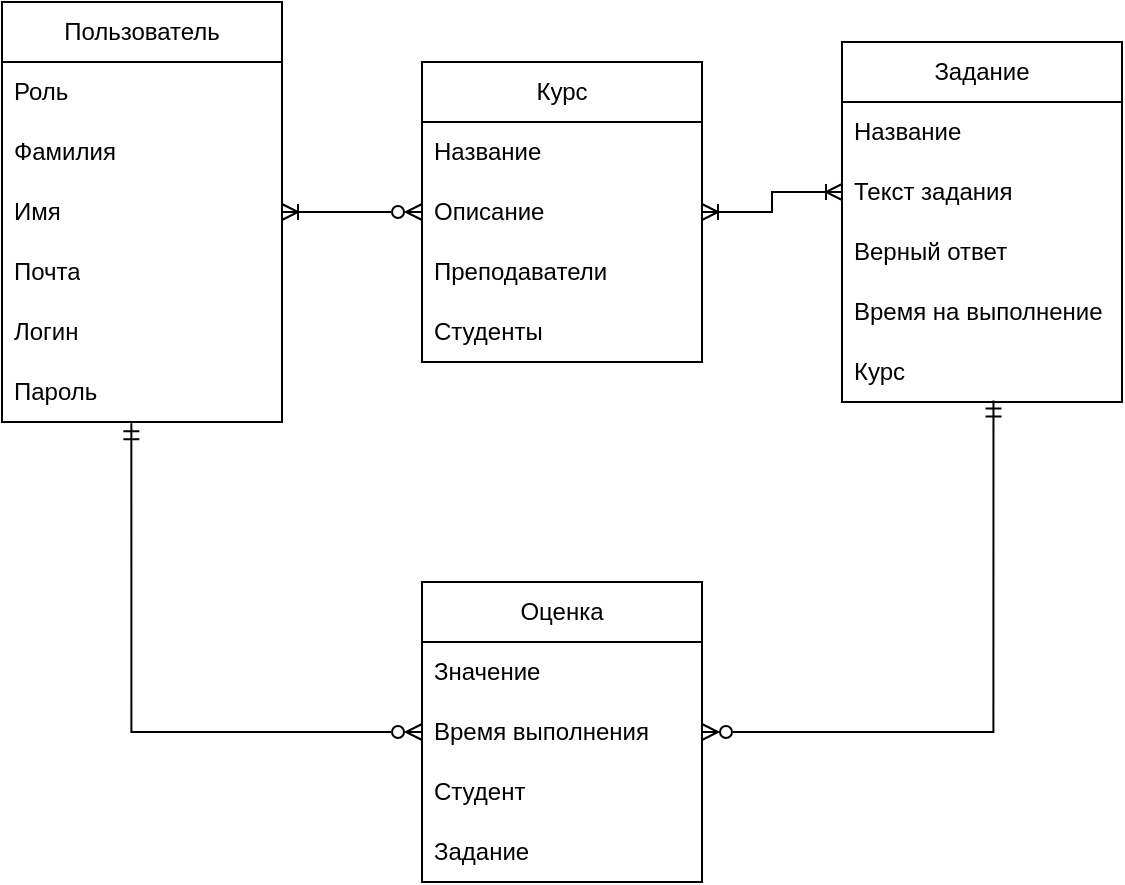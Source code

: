 <mxfile>
    <diagram id="WpCZB7aOJ_HZeueddWbA" name="Концепутальная модель">
        <mxGraphModel dx="1405" dy="600" grid="1" gridSize="10" guides="1" tooltips="1" connect="1" arrows="1" fold="1" page="1" pageScale="1" pageWidth="850" pageHeight="1100" math="0" shadow="0">
            <root>
                <mxCell id="0"/>
                <mxCell id="1" parent="0"/>
                <mxCell id="2" value="Пользователь" style="swimlane;fontStyle=0;childLayout=stackLayout;horizontal=1;startSize=30;horizontalStack=0;resizeParent=1;resizeParentMax=0;resizeLast=0;collapsible=1;marginBottom=0;whiteSpace=wrap;html=1;" vertex="1" parent="1">
                    <mxGeometry x="120" y="120" width="140" height="210" as="geometry"/>
                </mxCell>
                <mxCell id="3" value="Роль" style="text;strokeColor=none;fillColor=none;align=left;verticalAlign=middle;spacingLeft=4;spacingRight=4;overflow=hidden;points=[[0,0.5],[1,0.5]];portConstraint=eastwest;rotatable=0;whiteSpace=wrap;html=1;" vertex="1" parent="2">
                    <mxGeometry y="30" width="140" height="30" as="geometry"/>
                </mxCell>
                <mxCell id="4" value="Фамилия" style="text;strokeColor=none;fillColor=none;align=left;verticalAlign=middle;spacingLeft=4;spacingRight=4;overflow=hidden;points=[[0,0.5],[1,0.5]];portConstraint=eastwest;rotatable=0;whiteSpace=wrap;html=1;" vertex="1" parent="2">
                    <mxGeometry y="60" width="140" height="30" as="geometry"/>
                </mxCell>
                <mxCell id="5" value="Имя" style="text;strokeColor=none;fillColor=none;align=left;verticalAlign=middle;spacingLeft=4;spacingRight=4;overflow=hidden;points=[[0,0.5],[1,0.5]];portConstraint=eastwest;rotatable=0;whiteSpace=wrap;html=1;" vertex="1" parent="2">
                    <mxGeometry y="90" width="140" height="30" as="geometry"/>
                </mxCell>
                <mxCell id="6" value="Почта" style="text;strokeColor=none;fillColor=none;align=left;verticalAlign=middle;spacingLeft=4;spacingRight=4;overflow=hidden;points=[[0,0.5],[1,0.5]];portConstraint=eastwest;rotatable=0;whiteSpace=wrap;html=1;" vertex="1" parent="2">
                    <mxGeometry y="120" width="140" height="30" as="geometry"/>
                </mxCell>
                <mxCell id="7" value="Логин" style="text;strokeColor=none;fillColor=none;align=left;verticalAlign=middle;spacingLeft=4;spacingRight=4;overflow=hidden;points=[[0,0.5],[1,0.5]];portConstraint=eastwest;rotatable=0;whiteSpace=wrap;html=1;" vertex="1" parent="2">
                    <mxGeometry y="150" width="140" height="30" as="geometry"/>
                </mxCell>
                <mxCell id="8" value="Пароль" style="text;strokeColor=none;fillColor=none;align=left;verticalAlign=middle;spacingLeft=4;spacingRight=4;overflow=hidden;points=[[0,0.5],[1,0.5]];portConstraint=eastwest;rotatable=0;whiteSpace=wrap;html=1;" vertex="1" parent="2">
                    <mxGeometry y="180" width="140" height="30" as="geometry"/>
                </mxCell>
                <mxCell id="9" value="Курс" style="swimlane;fontStyle=0;childLayout=stackLayout;horizontal=1;startSize=30;horizontalStack=0;resizeParent=1;resizeParentMax=0;resizeLast=0;collapsible=1;marginBottom=0;whiteSpace=wrap;html=1;" vertex="1" parent="1">
                    <mxGeometry x="330" y="150" width="140" height="150" as="geometry"/>
                </mxCell>
                <mxCell id="10" value="Название" style="text;strokeColor=none;fillColor=none;align=left;verticalAlign=middle;spacingLeft=4;spacingRight=4;overflow=hidden;points=[[0,0.5],[1,0.5]];portConstraint=eastwest;rotatable=0;whiteSpace=wrap;html=1;" vertex="1" parent="9">
                    <mxGeometry y="30" width="140" height="30" as="geometry"/>
                </mxCell>
                <mxCell id="11" value="Описание" style="text;strokeColor=none;fillColor=none;align=left;verticalAlign=middle;spacingLeft=4;spacingRight=4;overflow=hidden;points=[[0,0.5],[1,0.5]];portConstraint=eastwest;rotatable=0;whiteSpace=wrap;html=1;" vertex="1" parent="9">
                    <mxGeometry y="60" width="140" height="30" as="geometry"/>
                </mxCell>
                <mxCell id="12" value="Преподаватели" style="text;strokeColor=none;fillColor=none;align=left;verticalAlign=middle;spacingLeft=4;spacingRight=4;overflow=hidden;points=[[0,0.5],[1,0.5]];portConstraint=eastwest;rotatable=0;whiteSpace=wrap;html=1;" vertex="1" parent="9">
                    <mxGeometry y="90" width="140" height="30" as="geometry"/>
                </mxCell>
                <mxCell id="13" value="Студенты" style="text;strokeColor=none;fillColor=none;align=left;verticalAlign=middle;spacingLeft=4;spacingRight=4;overflow=hidden;points=[[0,0.5],[1,0.5]];portConstraint=eastwest;rotatable=0;whiteSpace=wrap;html=1;" vertex="1" parent="9">
                    <mxGeometry y="120" width="140" height="30" as="geometry"/>
                </mxCell>
                <mxCell id="14" value="Задание" style="swimlane;fontStyle=0;childLayout=stackLayout;horizontal=1;startSize=30;horizontalStack=0;resizeParent=1;resizeParentMax=0;resizeLast=0;collapsible=1;marginBottom=0;whiteSpace=wrap;html=1;" vertex="1" parent="1">
                    <mxGeometry x="540" y="140" width="140" height="180" as="geometry"/>
                </mxCell>
                <mxCell id="15" value="Название" style="text;strokeColor=none;fillColor=none;align=left;verticalAlign=middle;spacingLeft=4;spacingRight=4;overflow=hidden;points=[[0,0.5],[1,0.5]];portConstraint=eastwest;rotatable=0;whiteSpace=wrap;html=1;" vertex="1" parent="14">
                    <mxGeometry y="30" width="140" height="30" as="geometry"/>
                </mxCell>
                <mxCell id="16" value="Текст задания" style="text;strokeColor=none;fillColor=none;align=left;verticalAlign=middle;spacingLeft=4;spacingRight=4;overflow=hidden;points=[[0,0.5],[1,0.5]];portConstraint=eastwest;rotatable=0;whiteSpace=wrap;html=1;" vertex="1" parent="14">
                    <mxGeometry y="60" width="140" height="30" as="geometry"/>
                </mxCell>
                <mxCell id="17" value="Верный ответ" style="text;strokeColor=none;fillColor=none;align=left;verticalAlign=middle;spacingLeft=4;spacingRight=4;overflow=hidden;points=[[0,0.5],[1,0.5]];portConstraint=eastwest;rotatable=0;whiteSpace=wrap;html=1;" vertex="1" parent="14">
                    <mxGeometry y="90" width="140" height="30" as="geometry"/>
                </mxCell>
                <mxCell id="18" value="Время на выполнение" style="text;strokeColor=none;fillColor=none;align=left;verticalAlign=middle;spacingLeft=4;spacingRight=4;overflow=hidden;points=[[0,0.5],[1,0.5]];portConstraint=eastwest;rotatable=0;whiteSpace=wrap;html=1;" vertex="1" parent="14">
                    <mxGeometry y="120" width="140" height="30" as="geometry"/>
                </mxCell>
                <mxCell id="19" value="Курс" style="text;strokeColor=none;fillColor=none;align=left;verticalAlign=middle;spacingLeft=4;spacingRight=4;overflow=hidden;points=[[0,0.5],[1,0.5]];portConstraint=eastwest;rotatable=0;whiteSpace=wrap;html=1;" vertex="1" parent="14">
                    <mxGeometry y="150" width="140" height="30" as="geometry"/>
                </mxCell>
                <mxCell id="20" value="Оценка" style="swimlane;fontStyle=0;childLayout=stackLayout;horizontal=1;startSize=30;horizontalStack=0;resizeParent=1;resizeParentMax=0;resizeLast=0;collapsible=1;marginBottom=0;whiteSpace=wrap;html=1;" vertex="1" parent="1">
                    <mxGeometry x="330" y="410" width="140" height="150" as="geometry"/>
                </mxCell>
                <mxCell id="21" value="Значение" style="text;strokeColor=none;fillColor=none;align=left;verticalAlign=middle;spacingLeft=4;spacingRight=4;overflow=hidden;points=[[0,0.5],[1,0.5]];portConstraint=eastwest;rotatable=0;whiteSpace=wrap;html=1;" vertex="1" parent="20">
                    <mxGeometry y="30" width="140" height="30" as="geometry"/>
                </mxCell>
                <mxCell id="22" value="Время выполнения" style="text;strokeColor=none;fillColor=none;align=left;verticalAlign=middle;spacingLeft=4;spacingRight=4;overflow=hidden;points=[[0,0.5],[1,0.5]];portConstraint=eastwest;rotatable=0;whiteSpace=wrap;html=1;" vertex="1" parent="20">
                    <mxGeometry y="60" width="140" height="30" as="geometry"/>
                </mxCell>
                <mxCell id="23" value="Студент" style="text;strokeColor=none;fillColor=none;align=left;verticalAlign=middle;spacingLeft=4;spacingRight=4;overflow=hidden;points=[[0,0.5],[1,0.5]];portConstraint=eastwest;rotatable=0;whiteSpace=wrap;html=1;" vertex="1" parent="20">
                    <mxGeometry y="90" width="140" height="30" as="geometry"/>
                </mxCell>
                <mxCell id="24" value="Задание" style="text;strokeColor=none;fillColor=none;align=left;verticalAlign=middle;spacingLeft=4;spacingRight=4;overflow=hidden;points=[[0,0.5],[1,0.5]];portConstraint=eastwest;rotatable=0;whiteSpace=wrap;html=1;" vertex="1" parent="20">
                    <mxGeometry y="120" width="140" height="30" as="geometry"/>
                </mxCell>
                <mxCell id="25" style="edgeStyle=orthogonalEdgeStyle;rounded=0;orthogonalLoop=1;jettySize=auto;html=1;exitX=1;exitY=0.5;exitDx=0;exitDy=0;entryX=0;entryY=0.5;entryDx=0;entryDy=0;endArrow=ERzeroToMany;endFill=0;startArrow=ERoneToMany;startFill=0;" edge="1" parent="1" source="5" target="11">
                    <mxGeometry relative="1" as="geometry"/>
                </mxCell>
                <mxCell id="26" style="edgeStyle=orthogonalEdgeStyle;rounded=0;orthogonalLoop=1;jettySize=auto;html=1;exitX=0;exitY=0.5;exitDx=0;exitDy=0;entryX=1;entryY=0.5;entryDx=0;entryDy=0;startArrow=ERoneToMany;startFill=0;endArrow=ERoneToMany;endFill=0;" edge="1" parent="1" source="16" target="11">
                    <mxGeometry relative="1" as="geometry"/>
                </mxCell>
                <mxCell id="27" style="edgeStyle=orthogonalEdgeStyle;rounded=0;orthogonalLoop=1;jettySize=auto;html=1;exitX=0;exitY=0.5;exitDx=0;exitDy=0;entryX=0.462;entryY=1.021;entryDx=0;entryDy=0;entryPerimeter=0;endArrow=ERmandOne;endFill=0;startArrow=ERzeroToMany;startFill=0;" edge="1" parent="1" source="22" target="8">
                    <mxGeometry relative="1" as="geometry"/>
                </mxCell>
                <mxCell id="28" style="edgeStyle=orthogonalEdgeStyle;rounded=0;orthogonalLoop=1;jettySize=auto;html=1;exitX=1;exitY=0.5;exitDx=0;exitDy=0;entryX=0.541;entryY=0.973;entryDx=0;entryDy=0;entryPerimeter=0;startArrow=ERzeroToMany;startFill=0;endArrow=ERmandOne;endFill=0;" edge="1" parent="1" source="22" target="19">
                    <mxGeometry relative="1" as="geometry"/>
                </mxCell>
            </root>
        </mxGraphModel>
    </diagram>
    <diagram name="Логическая модель" id="wKsYmK_xJBm8qUWSdFBC">
        <mxGraphModel dx="2232" dy="1769" grid="1" gridSize="10" guides="1" tooltips="1" connect="1" arrows="1" fold="1" page="1" pageScale="1" pageWidth="827" pageHeight="1169" math="0" shadow="0">
            <root>
                <mxCell id="0"/>
                <mxCell id="1" parent="0"/>
                <mxCell id="RMQxd5sJoN1i2tKI8MUP-1" value="Пользователь" style="swimlane;fontStyle=0;childLayout=stackLayout;horizontal=1;startSize=30;horizontalStack=0;resizeParent=1;resizeParentMax=0;resizeLast=0;collapsible=1;marginBottom=0;whiteSpace=wrap;html=1;" parent="1" vertex="1">
                    <mxGeometry x="-220" y="50" width="220" height="240" as="geometry"/>
                </mxCell>
                <mxCell id="RMQxd5sJoN1i2tKI8MUP-28" value="&lt;b&gt;ID_Пользователь (PK): числовой&lt;/b&gt;" style="text;strokeColor=none;fillColor=none;align=left;verticalAlign=middle;spacingLeft=4;spacingRight=4;overflow=hidden;points=[[0,0.5],[1,0.5]];portConstraint=eastwest;rotatable=0;whiteSpace=wrap;html=1;" parent="RMQxd5sJoN1i2tKI8MUP-1" vertex="1">
                    <mxGeometry y="30" width="220" height="30" as="geometry"/>
                </mxCell>
                <mxCell id="RMQxd5sJoN1i2tKI8MUP-2" value="Роль: числовой" style="text;strokeColor=none;fillColor=none;align=left;verticalAlign=middle;spacingLeft=4;spacingRight=4;overflow=hidden;points=[[0,0.5],[1,0.5]];portConstraint=eastwest;rotatable=0;whiteSpace=wrap;html=1;" parent="RMQxd5sJoN1i2tKI8MUP-1" vertex="1">
                    <mxGeometry y="60" width="220" height="30" as="geometry"/>
                </mxCell>
                <mxCell id="RMQxd5sJoN1i2tKI8MUP-3" value="Фамилия: текстовый" style="text;strokeColor=none;fillColor=none;align=left;verticalAlign=middle;spacingLeft=4;spacingRight=4;overflow=hidden;points=[[0,0.5],[1,0.5]];portConstraint=eastwest;rotatable=0;whiteSpace=wrap;html=1;" parent="RMQxd5sJoN1i2tKI8MUP-1" vertex="1">
                    <mxGeometry y="90" width="220" height="30" as="geometry"/>
                </mxCell>
                <mxCell id="RMQxd5sJoN1i2tKI8MUP-4" value="Имя: текстовый" style="text;strokeColor=none;fillColor=none;align=left;verticalAlign=middle;spacingLeft=4;spacingRight=4;overflow=hidden;points=[[0,0.5],[1,0.5]];portConstraint=eastwest;rotatable=0;whiteSpace=wrap;html=1;" parent="RMQxd5sJoN1i2tKI8MUP-1" vertex="1">
                    <mxGeometry y="120" width="220" height="30" as="geometry"/>
                </mxCell>
                <mxCell id="RMQxd5sJoN1i2tKI8MUP-5" value="Почта: текстовый" style="text;strokeColor=none;fillColor=none;align=left;verticalAlign=middle;spacingLeft=4;spacingRight=4;overflow=hidden;points=[[0,0.5],[1,0.5]];portConstraint=eastwest;rotatable=0;whiteSpace=wrap;html=1;" parent="RMQxd5sJoN1i2tKI8MUP-1" vertex="1">
                    <mxGeometry y="150" width="220" height="30" as="geometry"/>
                </mxCell>
                <mxCell id="RMQxd5sJoN1i2tKI8MUP-6" value="Логин: текстовый" style="text;strokeColor=none;fillColor=none;align=left;verticalAlign=middle;spacingLeft=4;spacingRight=4;overflow=hidden;points=[[0,0.5],[1,0.5]];portConstraint=eastwest;rotatable=0;whiteSpace=wrap;html=1;" parent="RMQxd5sJoN1i2tKI8MUP-1" vertex="1">
                    <mxGeometry y="180" width="220" height="30" as="geometry"/>
                </mxCell>
                <mxCell id="RMQxd5sJoN1i2tKI8MUP-7" value="Пароль: текстовый" style="text;strokeColor=none;fillColor=none;align=left;verticalAlign=middle;spacingLeft=4;spacingRight=4;overflow=hidden;points=[[0,0.5],[1,0.5]];portConstraint=eastwest;rotatable=0;whiteSpace=wrap;html=1;" parent="RMQxd5sJoN1i2tKI8MUP-1" vertex="1">
                    <mxGeometry y="210" width="220" height="30" as="geometry"/>
                </mxCell>
                <mxCell id="RMQxd5sJoN1i2tKI8MUP-8" value="Курс" style="swimlane;fontStyle=0;childLayout=stackLayout;horizontal=1;startSize=30;horizontalStack=0;resizeParent=1;resizeParentMax=0;resizeLast=0;collapsible=1;marginBottom=0;whiteSpace=wrap;html=1;" parent="1" vertex="1">
                    <mxGeometry x="490" y="100" width="160" height="120" as="geometry"/>
                </mxCell>
                <mxCell id="RMQxd5sJoN1i2tKI8MUP-29" value="&lt;b&gt;ID_Курс (PK): числовой&lt;/b&gt;" style="text;strokeColor=none;fillColor=none;align=left;verticalAlign=middle;spacingLeft=4;spacingRight=4;overflow=hidden;points=[[0,0.5],[1,0.5]];portConstraint=eastwest;rotatable=0;whiteSpace=wrap;html=1;" parent="RMQxd5sJoN1i2tKI8MUP-8" vertex="1">
                    <mxGeometry y="30" width="160" height="30" as="geometry"/>
                </mxCell>
                <mxCell id="RMQxd5sJoN1i2tKI8MUP-9" value="Название" style="text;strokeColor=none;fillColor=none;align=left;verticalAlign=middle;spacingLeft=4;spacingRight=4;overflow=hidden;points=[[0,0.5],[1,0.5]];portConstraint=eastwest;rotatable=0;whiteSpace=wrap;html=1;" parent="RMQxd5sJoN1i2tKI8MUP-8" vertex="1">
                    <mxGeometry y="60" width="160" height="30" as="geometry"/>
                </mxCell>
                <mxCell id="RMQxd5sJoN1i2tKI8MUP-10" value="Описание" style="text;strokeColor=none;fillColor=none;align=left;verticalAlign=middle;spacingLeft=4;spacingRight=4;overflow=hidden;points=[[0,0.5],[1,0.5]];portConstraint=eastwest;rotatable=0;whiteSpace=wrap;html=1;" parent="RMQxd5sJoN1i2tKI8MUP-8" vertex="1">
                    <mxGeometry y="90" width="160" height="30" as="geometry"/>
                </mxCell>
                <mxCell id="RMQxd5sJoN1i2tKI8MUP-13" value="Задание" style="swimlane;fontStyle=0;childLayout=stackLayout;horizontal=1;startSize=30;horizontalStack=0;resizeParent=1;resizeParentMax=0;resizeLast=0;collapsible=1;marginBottom=0;whiteSpace=wrap;html=1;" parent="1" vertex="1">
                    <mxGeometry x="940" y="330" width="190" height="180" as="geometry"/>
                </mxCell>
                <mxCell id="RMQxd5sJoN1i2tKI8MUP-53" value="&lt;b&gt;ID_Задание (PK): числовой&lt;/b&gt;" style="text;strokeColor=none;fillColor=none;align=left;verticalAlign=middle;spacingLeft=4;spacingRight=4;overflow=hidden;points=[[0,0.5],[1,0.5]];portConstraint=eastwest;rotatable=0;whiteSpace=wrap;html=1;" parent="RMQxd5sJoN1i2tKI8MUP-13" vertex="1">
                    <mxGeometry y="30" width="190" height="30" as="geometry"/>
                </mxCell>
                <mxCell id="RMQxd5sJoN1i2tKI8MUP-14" value="Название: текстовый" style="text;strokeColor=none;fillColor=none;align=left;verticalAlign=middle;spacingLeft=4;spacingRight=4;overflow=hidden;points=[[0,0.5],[1,0.5]];portConstraint=eastwest;rotatable=0;whiteSpace=wrap;html=1;" parent="RMQxd5sJoN1i2tKI8MUP-13" vertex="1">
                    <mxGeometry y="60" width="190" height="30" as="geometry"/>
                </mxCell>
                <mxCell id="RMQxd5sJoN1i2tKI8MUP-15" value="Текст задания: текстовый" style="text;strokeColor=none;fillColor=none;align=left;verticalAlign=middle;spacingLeft=4;spacingRight=4;overflow=hidden;points=[[0,0.5],[1,0.5]];portConstraint=eastwest;rotatable=0;whiteSpace=wrap;html=1;" parent="RMQxd5sJoN1i2tKI8MUP-13" vertex="1">
                    <mxGeometry y="90" width="190" height="30" as="geometry"/>
                </mxCell>
                <mxCell id="RMQxd5sJoN1i2tKI8MUP-16" value="Верный ответ: текстовый" style="text;strokeColor=none;fillColor=none;align=left;verticalAlign=middle;spacingLeft=4;spacingRight=4;overflow=hidden;points=[[0,0.5],[1,0.5]];portConstraint=eastwest;rotatable=0;whiteSpace=wrap;html=1;" parent="RMQxd5sJoN1i2tKI8MUP-13" vertex="1">
                    <mxGeometry y="120" width="190" height="30" as="geometry"/>
                </mxCell>
                <mxCell id="RMQxd5sJoN1i2tKI8MUP-17" value="Время на выполнение: дата" style="text;strokeColor=none;fillColor=none;align=left;verticalAlign=middle;spacingLeft=4;spacingRight=4;overflow=hidden;points=[[0,0.5],[1,0.5]];portConstraint=eastwest;rotatable=0;whiteSpace=wrap;html=1;" parent="RMQxd5sJoN1i2tKI8MUP-13" vertex="1">
                    <mxGeometry y="150" width="190" height="30" as="geometry"/>
                </mxCell>
                <mxCell id="RMQxd5sJoN1i2tKI8MUP-19" value="Оценка" style="swimlane;fontStyle=0;childLayout=stackLayout;horizontal=1;startSize=30;horizontalStack=0;resizeParent=1;resizeParentMax=0;resizeLast=0;collapsible=1;marginBottom=0;whiteSpace=wrap;html=1;" parent="1" vertex="1">
                    <mxGeometry x="350" y="610" width="170" height="120" as="geometry"/>
                </mxCell>
                <mxCell id="RMQxd5sJoN1i2tKI8MUP-54" value="&lt;b&gt;ID_Оценка (PK): числовой&lt;/b&gt;" style="text;strokeColor=none;fillColor=none;align=left;verticalAlign=middle;spacingLeft=4;spacingRight=4;overflow=hidden;points=[[0,0.5],[1,0.5]];portConstraint=eastwest;rotatable=0;whiteSpace=wrap;html=1;" parent="RMQxd5sJoN1i2tKI8MUP-19" vertex="1">
                    <mxGeometry y="30" width="170" height="30" as="geometry"/>
                </mxCell>
                <mxCell id="RMQxd5sJoN1i2tKI8MUP-20" value="Значение: числовой" style="text;strokeColor=none;fillColor=none;align=left;verticalAlign=middle;spacingLeft=4;spacingRight=4;overflow=hidden;points=[[0,0.5],[1,0.5]];portConstraint=eastwest;rotatable=0;whiteSpace=wrap;html=1;" parent="RMQxd5sJoN1i2tKI8MUP-19" vertex="1">
                    <mxGeometry y="60" width="170" height="30" as="geometry"/>
                </mxCell>
                <mxCell id="RMQxd5sJoN1i2tKI8MUP-21" value="Время выполнения: дата" style="text;strokeColor=none;fillColor=none;align=left;verticalAlign=middle;spacingLeft=4;spacingRight=4;overflow=hidden;points=[[0,0.5],[1,0.5]];portConstraint=eastwest;rotatable=0;whiteSpace=wrap;html=1;" parent="RMQxd5sJoN1i2tKI8MUP-19" vertex="1">
                    <mxGeometry y="90" width="170" height="30" as="geometry"/>
                </mxCell>
                <mxCell id="RMQxd5sJoN1i2tKI8MUP-30" value="Курс_Преподаватель" style="swimlane;fontStyle=0;childLayout=stackLayout;horizontal=1;startSize=30;horizontalStack=0;resizeParent=1;resizeParentMax=0;resizeLast=0;collapsible=1;marginBottom=0;whiteSpace=wrap;html=1;" parent="1" vertex="1">
                    <mxGeometry x="120" y="-60" width="260" height="120" as="geometry"/>
                </mxCell>
                <mxCell id="RMQxd5sJoN1i2tKI8MUP-31" value="&lt;b&gt;ID_Курс_Преподаватель (PK): числовой&lt;/b&gt;" style="text;strokeColor=none;fillColor=none;align=left;verticalAlign=middle;spacingLeft=4;spacingRight=4;overflow=hidden;points=[[0,0.5],[1,0.5]];portConstraint=eastwest;rotatable=0;whiteSpace=wrap;html=1;" parent="RMQxd5sJoN1i2tKI8MUP-30" vertex="1">
                    <mxGeometry y="30" width="260" height="30" as="geometry"/>
                </mxCell>
                <mxCell id="RMQxd5sJoN1i2tKI8MUP-32" value="ID_Преподаватель (FK): числовой" style="text;strokeColor=none;fillColor=none;align=left;verticalAlign=middle;spacingLeft=4;spacingRight=4;overflow=hidden;points=[[0,0.5],[1,0.5]];portConstraint=eastwest;rotatable=0;whiteSpace=wrap;html=1;" parent="RMQxd5sJoN1i2tKI8MUP-30" vertex="1">
                    <mxGeometry y="60" width="260" height="30" as="geometry"/>
                </mxCell>
                <mxCell id="RMQxd5sJoN1i2tKI8MUP-36" value="ID_Курс (FK): числовой" style="text;strokeColor=none;fillColor=none;align=left;verticalAlign=middle;spacingLeft=4;spacingRight=4;overflow=hidden;points=[[0,0.5],[1,0.5]];portConstraint=eastwest;rotatable=0;whiteSpace=wrap;html=1;" parent="RMQxd5sJoN1i2tKI8MUP-30" vertex="1">
                    <mxGeometry y="90" width="260" height="30" as="geometry"/>
                </mxCell>
                <mxCell id="RMQxd5sJoN1i2tKI8MUP-37" value="Курс_Студент" style="swimlane;fontStyle=0;childLayout=stackLayout;horizontal=1;startSize=30;horizontalStack=0;resizeParent=1;resizeParentMax=0;resizeLast=0;collapsible=1;marginBottom=0;whiteSpace=wrap;html=1;" parent="1" vertex="1">
                    <mxGeometry x="120" y="280" width="260" height="120" as="geometry"/>
                </mxCell>
                <mxCell id="RMQxd5sJoN1i2tKI8MUP-38" value="&lt;b&gt;ID_Курс_Студент (PK): числовой&lt;/b&gt;" style="text;strokeColor=none;fillColor=none;align=left;verticalAlign=middle;spacingLeft=4;spacingRight=4;overflow=hidden;points=[[0,0.5],[1,0.5]];portConstraint=eastwest;rotatable=0;whiteSpace=wrap;html=1;" parent="RMQxd5sJoN1i2tKI8MUP-37" vertex="1">
                    <mxGeometry y="30" width="260" height="30" as="geometry"/>
                </mxCell>
                <mxCell id="RMQxd5sJoN1i2tKI8MUP-39" value="ID_Студент (FK): числовой" style="text;strokeColor=none;fillColor=none;align=left;verticalAlign=middle;spacingLeft=4;spacingRight=4;overflow=hidden;points=[[0,0.5],[1,0.5]];portConstraint=eastwest;rotatable=0;whiteSpace=wrap;html=1;" parent="RMQxd5sJoN1i2tKI8MUP-37" vertex="1">
                    <mxGeometry y="60" width="260" height="30" as="geometry"/>
                </mxCell>
                <mxCell id="RMQxd5sJoN1i2tKI8MUP-40" value="ID_Курс (FK): числовой" style="text;strokeColor=none;fillColor=none;align=left;verticalAlign=middle;spacingLeft=4;spacingRight=4;overflow=hidden;points=[[0,0.5],[1,0.5]];portConstraint=eastwest;rotatable=0;whiteSpace=wrap;html=1;" parent="RMQxd5sJoN1i2tKI8MUP-37" vertex="1">
                    <mxGeometry y="90" width="260" height="30" as="geometry"/>
                </mxCell>
                <mxCell id="RMQxd5sJoN1i2tKI8MUP-41" value="Курс_Задание" style="swimlane;fontStyle=0;childLayout=stackLayout;horizontal=1;startSize=30;horizontalStack=0;resizeParent=1;resizeParentMax=0;resizeLast=0;collapsible=1;marginBottom=0;whiteSpace=wrap;html=1;" parent="1" vertex="1">
                    <mxGeometry x="780" y="100" width="220" height="120" as="geometry"/>
                </mxCell>
                <mxCell id="RMQxd5sJoN1i2tKI8MUP-42" value="&lt;b&gt;ID_Курс_Задание (PK): числовой&lt;/b&gt;" style="text;strokeColor=none;fillColor=none;align=left;verticalAlign=middle;spacingLeft=4;spacingRight=4;overflow=hidden;points=[[0,0.5],[1,0.5]];portConstraint=eastwest;rotatable=0;whiteSpace=wrap;html=1;" parent="RMQxd5sJoN1i2tKI8MUP-41" vertex="1">
                    <mxGeometry y="30" width="220" height="30" as="geometry"/>
                </mxCell>
                <mxCell id="RMQxd5sJoN1i2tKI8MUP-43" value="ID_Задание (FK): числовой" style="text;strokeColor=none;fillColor=none;align=left;verticalAlign=middle;spacingLeft=4;spacingRight=4;overflow=hidden;points=[[0,0.5],[1,0.5]];portConstraint=eastwest;rotatable=0;whiteSpace=wrap;html=1;" parent="RMQxd5sJoN1i2tKI8MUP-41" vertex="1">
                    <mxGeometry y="60" width="220" height="30" as="geometry"/>
                </mxCell>
                <mxCell id="RMQxd5sJoN1i2tKI8MUP-44" value="ID_Курс (FK): числовой" style="text;strokeColor=none;fillColor=none;align=left;verticalAlign=middle;spacingLeft=4;spacingRight=4;overflow=hidden;points=[[0,0.5],[1,0.5]];portConstraint=eastwest;rotatable=0;whiteSpace=wrap;html=1;" parent="RMQxd5sJoN1i2tKI8MUP-41" vertex="1">
                    <mxGeometry y="90" width="220" height="30" as="geometry"/>
                </mxCell>
                <mxCell id="RMQxd5sJoN1i2tKI8MUP-45" value="Оценка_Задание" style="swimlane;fontStyle=0;childLayout=stackLayout;horizontal=1;startSize=30;horizontalStack=0;resizeParent=1;resizeParentMax=0;resizeLast=0;collapsible=1;marginBottom=0;whiteSpace=wrap;html=1;" parent="1" vertex="1">
                    <mxGeometry x="600" y="465" width="230" height="120" as="geometry"/>
                </mxCell>
                <mxCell id="RMQxd5sJoN1i2tKI8MUP-46" value="&lt;b&gt;ID_Оценка_Задание (PK): числовой&lt;/b&gt;" style="text;strokeColor=none;fillColor=none;align=left;verticalAlign=middle;spacingLeft=4;spacingRight=4;overflow=hidden;points=[[0,0.5],[1,0.5]];portConstraint=eastwest;rotatable=0;whiteSpace=wrap;html=1;" parent="RMQxd5sJoN1i2tKI8MUP-45" vertex="1">
                    <mxGeometry y="30" width="230" height="30" as="geometry"/>
                </mxCell>
                <mxCell id="RMQxd5sJoN1i2tKI8MUP-47" value="ID_Задание (FK): числовой" style="text;strokeColor=none;fillColor=none;align=left;verticalAlign=middle;spacingLeft=4;spacingRight=4;overflow=hidden;points=[[0,0.5],[1,0.5]];portConstraint=eastwest;rotatable=0;whiteSpace=wrap;html=1;" parent="RMQxd5sJoN1i2tKI8MUP-45" vertex="1">
                    <mxGeometry y="60" width="230" height="30" as="geometry"/>
                </mxCell>
                <mxCell id="RMQxd5sJoN1i2tKI8MUP-48" value="ID_Оценка (FK): числовой" style="text;strokeColor=none;fillColor=none;align=left;verticalAlign=middle;spacingLeft=4;spacingRight=4;overflow=hidden;points=[[0,0.5],[1,0.5]];portConstraint=eastwest;rotatable=0;whiteSpace=wrap;html=1;" parent="RMQxd5sJoN1i2tKI8MUP-45" vertex="1">
                    <mxGeometry y="90" width="230" height="30" as="geometry"/>
                </mxCell>
                <mxCell id="RMQxd5sJoN1i2tKI8MUP-49" value="Оценка_Студент" style="swimlane;fontStyle=0;childLayout=stackLayout;horizontal=1;startSize=30;horizontalStack=0;resizeParent=1;resizeParentMax=0;resizeLast=0;collapsible=1;marginBottom=0;whiteSpace=wrap;html=1;" parent="1" vertex="1">
                    <mxGeometry x="-60" y="595" width="230" height="120" as="geometry"/>
                </mxCell>
                <mxCell id="RMQxd5sJoN1i2tKI8MUP-50" value="&lt;b&gt;ID_Оценка_Студент (PK): числовой&lt;/b&gt;" style="text;strokeColor=none;fillColor=none;align=left;verticalAlign=middle;spacingLeft=4;spacingRight=4;overflow=hidden;points=[[0,0.5],[1,0.5]];portConstraint=eastwest;rotatable=0;whiteSpace=wrap;html=1;" parent="RMQxd5sJoN1i2tKI8MUP-49" vertex="1">
                    <mxGeometry y="30" width="230" height="30" as="geometry"/>
                </mxCell>
                <mxCell id="RMQxd5sJoN1i2tKI8MUP-51" value="ID_Студент (FK): числовой" style="text;strokeColor=none;fillColor=none;align=left;verticalAlign=middle;spacingLeft=4;spacingRight=4;overflow=hidden;points=[[0,0.5],[1,0.5]];portConstraint=eastwest;rotatable=0;whiteSpace=wrap;html=1;" parent="RMQxd5sJoN1i2tKI8MUP-49" vertex="1">
                    <mxGeometry y="60" width="230" height="30" as="geometry"/>
                </mxCell>
                <mxCell id="RMQxd5sJoN1i2tKI8MUP-52" value="ID_Оценка (FK): числовой" style="text;strokeColor=none;fillColor=none;align=left;verticalAlign=middle;spacingLeft=4;spacingRight=4;overflow=hidden;points=[[0,0.5],[1,0.5]];portConstraint=eastwest;rotatable=0;whiteSpace=wrap;html=1;" parent="RMQxd5sJoN1i2tKI8MUP-49" vertex="1">
                    <mxGeometry y="90" width="230" height="30" as="geometry"/>
                </mxCell>
                <mxCell id="RMQxd5sJoN1i2tKI8MUP-55" style="edgeStyle=orthogonalEdgeStyle;rounded=0;orthogonalLoop=1;jettySize=auto;html=1;exitX=1;exitY=0.5;exitDx=0;exitDy=0;entryX=0;entryY=0.5;entryDx=0;entryDy=0;startArrow=ERmandOne;startFill=0;endArrow=ERzeroToMany;endFill=0;" parent="1" source="RMQxd5sJoN1i2tKI8MUP-28" target="RMQxd5sJoN1i2tKI8MUP-32" edge="1">
                    <mxGeometry relative="1" as="geometry"/>
                </mxCell>
                <mxCell id="RMQxd5sJoN1i2tKI8MUP-56" style="edgeStyle=orthogonalEdgeStyle;rounded=0;orthogonalLoop=1;jettySize=auto;html=1;exitX=1;exitY=0.5;exitDx=0;exitDy=0;entryX=0;entryY=0.5;entryDx=0;entryDy=0;startArrow=ERmandOne;startFill=0;endArrow=ERzeroToMany;endFill=0;" parent="1" source="RMQxd5sJoN1i2tKI8MUP-28" target="RMQxd5sJoN1i2tKI8MUP-39" edge="1">
                    <mxGeometry relative="1" as="geometry"/>
                </mxCell>
                <mxCell id="RMQxd5sJoN1i2tKI8MUP-57" style="edgeStyle=orthogonalEdgeStyle;rounded=0;orthogonalLoop=1;jettySize=auto;html=1;exitX=0;exitY=0.5;exitDx=0;exitDy=0;entryX=1;entryY=0.5;entryDx=0;entryDy=0;startArrow=ERmandOne;startFill=0;endArrow=ERzeroToMany;endFill=0;" parent="1" source="RMQxd5sJoN1i2tKI8MUP-29" target="RMQxd5sJoN1i2tKI8MUP-36" edge="1">
                    <mxGeometry relative="1" as="geometry"/>
                </mxCell>
                <mxCell id="FX9t5jws2AVIQ_w7ko0P-1" style="edgeStyle=orthogonalEdgeStyle;rounded=0;orthogonalLoop=1;jettySize=auto;html=1;exitX=0;exitY=0.5;exitDx=0;exitDy=0;entryX=1;entryY=0.5;entryDx=0;entryDy=0;startArrow=ERmandOne;startFill=0;endArrow=ERzeroToMany;endFill=0;" parent="1" source="RMQxd5sJoN1i2tKI8MUP-29" target="RMQxd5sJoN1i2tKI8MUP-40" edge="1">
                    <mxGeometry relative="1" as="geometry"/>
                </mxCell>
                <mxCell id="FX9t5jws2AVIQ_w7ko0P-2" style="edgeStyle=orthogonalEdgeStyle;rounded=0;orthogonalLoop=1;jettySize=auto;html=1;exitX=1;exitY=0.5;exitDx=0;exitDy=0;entryX=0;entryY=0.5;entryDx=0;entryDy=0;startArrow=ERmandOne;startFill=0;endArrow=ERzeroToMany;endFill=0;" parent="1" source="RMQxd5sJoN1i2tKI8MUP-29" target="RMQxd5sJoN1i2tKI8MUP-44" edge="1">
                    <mxGeometry relative="1" as="geometry"/>
                </mxCell>
                <mxCell id="FX9t5jws2AVIQ_w7ko0P-3" style="edgeStyle=orthogonalEdgeStyle;rounded=0;orthogonalLoop=1;jettySize=auto;html=1;exitX=1;exitY=0.5;exitDx=0;exitDy=0;entryX=1;entryY=0.5;entryDx=0;entryDy=0;startArrow=ERmandOne;startFill=0;endArrow=ERzeroToMany;endFill=0;" parent="1" source="RMQxd5sJoN1i2tKI8MUP-53" target="RMQxd5sJoN1i2tKI8MUP-43" edge="1">
                    <mxGeometry relative="1" as="geometry"/>
                </mxCell>
                <mxCell id="FX9t5jws2AVIQ_w7ko0P-4" style="edgeStyle=orthogonalEdgeStyle;rounded=0;orthogonalLoop=1;jettySize=auto;html=1;exitX=0;exitY=0.5;exitDx=0;exitDy=0;entryX=1;entryY=0.5;entryDx=0;entryDy=0;startArrow=ERmandOne;startFill=0;endArrow=ERzeroToMany;endFill=0;" parent="1" source="RMQxd5sJoN1i2tKI8MUP-53" target="RMQxd5sJoN1i2tKI8MUP-47" edge="1">
                    <mxGeometry relative="1" as="geometry"/>
                </mxCell>
                <mxCell id="FX9t5jws2AVIQ_w7ko0P-5" style="edgeStyle=orthogonalEdgeStyle;rounded=0;orthogonalLoop=1;jettySize=auto;html=1;exitX=1;exitY=0.5;exitDx=0;exitDy=0;entryX=0;entryY=0.5;entryDx=0;entryDy=0;startArrow=ERmandOne;startFill=0;endArrow=ERzeroToMany;endFill=0;" parent="1" source="RMQxd5sJoN1i2tKI8MUP-54" target="RMQxd5sJoN1i2tKI8MUP-48" edge="1">
                    <mxGeometry relative="1" as="geometry"/>
                </mxCell>
                <mxCell id="FX9t5jws2AVIQ_w7ko0P-6" style="edgeStyle=orthogonalEdgeStyle;rounded=0;orthogonalLoop=1;jettySize=auto;html=1;exitX=0;exitY=0.5;exitDx=0;exitDy=0;entryX=1;entryY=0.5;entryDx=0;entryDy=0;startArrow=ERmandOne;startFill=0;endArrow=ERzeroToMany;endFill=0;" parent="1" source="RMQxd5sJoN1i2tKI8MUP-54" target="RMQxd5sJoN1i2tKI8MUP-52" edge="1">
                    <mxGeometry relative="1" as="geometry"/>
                </mxCell>
                <mxCell id="FX9t5jws2AVIQ_w7ko0P-7" style="edgeStyle=orthogonalEdgeStyle;rounded=0;orthogonalLoop=1;jettySize=auto;html=1;exitX=0;exitY=0.5;exitDx=0;exitDy=0;entryX=0;entryY=0.5;entryDx=0;entryDy=0;startArrow=ERmandOne;startFill=0;endArrow=ERzeroToMany;endFill=0;" parent="1" source="RMQxd5sJoN1i2tKI8MUP-28" target="RMQxd5sJoN1i2tKI8MUP-51" edge="1">
                    <mxGeometry relative="1" as="geometry"/>
                </mxCell>
            </root>
        </mxGraphModel>
    </diagram>
    <diagram name="Физическая модель" id="tdflY67ATr7Hx3a-q-i_">
        <mxGraphModel dx="2232" dy="1769" grid="1" gridSize="10" guides="1" tooltips="1" connect="1" arrows="1" fold="1" page="1" pageScale="1" pageWidth="827" pageHeight="1169" math="0" shadow="0">
            <root>
                <mxCell id="0"/>
                <mxCell id="1" parent="0"/>
                <mxCell id="dB346QPhUBHCa5KP4mBz-1" value="user" style="swimlane;fontStyle=0;childLayout=stackLayout;horizontal=1;startSize=30;horizontalStack=0;resizeParent=1;resizeParentMax=0;resizeLast=0;collapsible=1;marginBottom=0;whiteSpace=wrap;html=1;" parent="1" vertex="1">
                    <mxGeometry x="-220" y="50" width="220" height="240" as="geometry"/>
                </mxCell>
                <mxCell id="dB346QPhUBHCa5KP4mBz-2" value="&lt;b&gt;PK: user_id: int NOT NULL&lt;/b&gt;" style="text;strokeColor=none;fillColor=none;align=left;verticalAlign=middle;spacingLeft=4;spacingRight=4;overflow=hidden;points=[[0,0.5],[1,0.5]];portConstraint=eastwest;rotatable=0;whiteSpace=wrap;html=1;" parent="dB346QPhUBHCa5KP4mBz-1" vertex="1">
                    <mxGeometry y="30" width="220" height="30" as="geometry"/>
                </mxCell>
                <mxCell id="dB346QPhUBHCa5KP4mBz-3" value="role: int NOT NULL" style="text;strokeColor=none;fillColor=none;align=left;verticalAlign=middle;spacingLeft=4;spacingRight=4;overflow=hidden;points=[[0,0.5],[1,0.5]];portConstraint=eastwest;rotatable=0;whiteSpace=wrap;html=1;" parent="dB346QPhUBHCa5KP4mBz-1" vertex="1">
                    <mxGeometry y="60" width="220" height="30" as="geometry"/>
                </mxCell>
                <mxCell id="dB346QPhUBHCa5KP4mBz-4" value="surname: varchar(50)&amp;nbsp;NOT NULL" style="text;strokeColor=none;fillColor=none;align=left;verticalAlign=middle;spacingLeft=4;spacingRight=4;overflow=hidden;points=[[0,0.5],[1,0.5]];portConstraint=eastwest;rotatable=0;whiteSpace=wrap;html=1;" parent="dB346QPhUBHCa5KP4mBz-1" vertex="1">
                    <mxGeometry y="90" width="220" height="30" as="geometry"/>
                </mxCell>
                <mxCell id="dB346QPhUBHCa5KP4mBz-5" value="name: varchar(50)&amp;nbsp;NOT NULL" style="text;strokeColor=none;fillColor=none;align=left;verticalAlign=middle;spacingLeft=4;spacingRight=4;overflow=hidden;points=[[0,0.5],[1,0.5]];portConstraint=eastwest;rotatable=0;whiteSpace=wrap;html=1;" parent="dB346QPhUBHCa5KP4mBz-1" vertex="1">
                    <mxGeometry y="120" width="220" height="30" as="geometry"/>
                </mxCell>
                <mxCell id="dB346QPhUBHCa5KP4mBz-6" value="email: varchar(50)&amp;nbsp;NOT NULL" style="text;strokeColor=none;fillColor=none;align=left;verticalAlign=middle;spacingLeft=4;spacingRight=4;overflow=hidden;points=[[0,0.5],[1,0.5]];portConstraint=eastwest;rotatable=0;whiteSpace=wrap;html=1;" parent="dB346QPhUBHCa5KP4mBz-1" vertex="1">
                    <mxGeometry y="150" width="220" height="30" as="geometry"/>
                </mxCell>
                <mxCell id="dB346QPhUBHCa5KP4mBz-7" value="login: varchar(30)&amp;nbsp;NOT NULL" style="text;strokeColor=none;fillColor=none;align=left;verticalAlign=middle;spacingLeft=4;spacingRight=4;overflow=hidden;points=[[0,0.5],[1,0.5]];portConstraint=eastwest;rotatable=0;whiteSpace=wrap;html=1;" parent="dB346QPhUBHCa5KP4mBz-1" vertex="1">
                    <mxGeometry y="180" width="220" height="30" as="geometry"/>
                </mxCell>
                <mxCell id="dB346QPhUBHCa5KP4mBz-8" value="parrword: varchar(30)&amp;nbsp;NOT NULL" style="text;strokeColor=none;fillColor=none;align=left;verticalAlign=middle;spacingLeft=4;spacingRight=4;overflow=hidden;points=[[0,0.5],[1,0.5]];portConstraint=eastwest;rotatable=0;whiteSpace=wrap;html=1;" parent="dB346QPhUBHCa5KP4mBz-1" vertex="1">
                    <mxGeometry y="210" width="220" height="30" as="geometry"/>
                </mxCell>
                <mxCell id="dB346QPhUBHCa5KP4mBz-9" value="course" style="swimlane;fontStyle=0;childLayout=stackLayout;horizontal=1;startSize=30;horizontalStack=0;resizeParent=1;resizeParentMax=0;resizeLast=0;collapsible=1;marginBottom=0;whiteSpace=wrap;html=1;" parent="1" vertex="1">
                    <mxGeometry x="490" y="100" width="180" height="120" as="geometry"/>
                </mxCell>
                <mxCell id="dB346QPhUBHCa5KP4mBz-10" value="&lt;b&gt;PK: course_id: int&lt;/b&gt;&lt;b&gt;&amp;nbsp;NOT NULL&lt;/b&gt;" style="text;strokeColor=none;fillColor=none;align=left;verticalAlign=middle;spacingLeft=4;spacingRight=4;overflow=hidden;points=[[0,0.5],[1,0.5]];portConstraint=eastwest;rotatable=0;whiteSpace=wrap;html=1;" parent="dB346QPhUBHCa5KP4mBz-9" vertex="1">
                    <mxGeometry y="30" width="180" height="30" as="geometry"/>
                </mxCell>
                <mxCell id="dB346QPhUBHCa5KP4mBz-11" value="name: varchar(100)&amp;nbsp;NOT NULL" style="text;strokeColor=none;fillColor=none;align=left;verticalAlign=middle;spacingLeft=4;spacingRight=4;overflow=hidden;points=[[0,0.5],[1,0.5]];portConstraint=eastwest;rotatable=0;whiteSpace=wrap;html=1;" parent="dB346QPhUBHCa5KP4mBz-9" vertex="1">
                    <mxGeometry y="60" width="180" height="30" as="geometry"/>
                </mxCell>
                <mxCell id="dB346QPhUBHCa5KP4mBz-12" value="description: text" style="text;strokeColor=none;fillColor=none;align=left;verticalAlign=middle;spacingLeft=4;spacingRight=4;overflow=hidden;points=[[0,0.5],[1,0.5]];portConstraint=eastwest;rotatable=0;whiteSpace=wrap;html=1;" parent="dB346QPhUBHCa5KP4mBz-9" vertex="1">
                    <mxGeometry y="90" width="180" height="30" as="geometry"/>
                </mxCell>
                <mxCell id="dB346QPhUBHCa5KP4mBz-13" value="task" style="swimlane;fontStyle=0;childLayout=stackLayout;horizontal=1;startSize=30;horizontalStack=0;resizeParent=1;resizeParentMax=0;resizeLast=0;collapsible=1;marginBottom=0;whiteSpace=wrap;html=1;" parent="1" vertex="1">
                    <mxGeometry x="940" y="330" width="190" height="180" as="geometry"/>
                </mxCell>
                <mxCell id="dB346QPhUBHCa5KP4mBz-14" value="&lt;b&gt;PK: task_id: int&lt;/b&gt;&lt;b&gt;&amp;nbsp;NOT NULL&lt;/b&gt;" style="text;strokeColor=none;fillColor=none;align=left;verticalAlign=middle;spacingLeft=4;spacingRight=4;overflow=hidden;points=[[0,0.5],[1,0.5]];portConstraint=eastwest;rotatable=0;whiteSpace=wrap;html=1;" parent="dB346QPhUBHCa5KP4mBz-13" vertex="1">
                    <mxGeometry y="30" width="190" height="30" as="geometry"/>
                </mxCell>
                <mxCell id="dB346QPhUBHCa5KP4mBz-15" value="name: varchar(50)&amp;nbsp;NOT NULL" style="text;strokeColor=none;fillColor=none;align=left;verticalAlign=middle;spacingLeft=4;spacingRight=4;overflow=hidden;points=[[0,0.5],[1,0.5]];portConstraint=eastwest;rotatable=0;whiteSpace=wrap;html=1;" parent="dB346QPhUBHCa5KP4mBz-13" vertex="1">
                    <mxGeometry y="60" width="190" height="30" as="geometry"/>
                </mxCell>
                <mxCell id="dB346QPhUBHCa5KP4mBz-16" value="text: text" style="text;strokeColor=none;fillColor=none;align=left;verticalAlign=middle;spacingLeft=4;spacingRight=4;overflow=hidden;points=[[0,0.5],[1,0.5]];portConstraint=eastwest;rotatable=0;whiteSpace=wrap;html=1;" parent="dB346QPhUBHCa5KP4mBz-13" vertex="1">
                    <mxGeometry y="90" width="190" height="30" as="geometry"/>
                </mxCell>
                <mxCell id="dB346QPhUBHCa5KP4mBz-17" value="answer: text" style="text;strokeColor=none;fillColor=none;align=left;verticalAlign=middle;spacingLeft=4;spacingRight=4;overflow=hidden;points=[[0,0.5],[1,0.5]];portConstraint=eastwest;rotatable=0;whiteSpace=wrap;html=1;" parent="dB346QPhUBHCa5KP4mBz-13" vertex="1">
                    <mxGeometry y="120" width="190" height="30" as="geometry"/>
                </mxCell>
                <mxCell id="dB346QPhUBHCa5KP4mBz-18" value="asseptable_time:&amp;nbsp;timestamp" style="text;strokeColor=none;fillColor=none;align=left;verticalAlign=middle;spacingLeft=4;spacingRight=4;overflow=hidden;points=[[0,0.5],[1,0.5]];portConstraint=eastwest;rotatable=0;whiteSpace=wrap;html=1;" parent="dB346QPhUBHCa5KP4mBz-13" vertex="1">
                    <mxGeometry y="150" width="190" height="30" as="geometry"/>
                </mxCell>
                <mxCell id="dB346QPhUBHCa5KP4mBz-19" value="mark" style="swimlane;fontStyle=0;childLayout=stackLayout;horizontal=1;startSize=30;horizontalStack=0;resizeParent=1;resizeParentMax=0;resizeLast=0;collapsible=1;marginBottom=0;whiteSpace=wrap;html=1;" parent="1" vertex="1">
                    <mxGeometry x="290" y="610" width="230" height="120" as="geometry"/>
                </mxCell>
                <mxCell id="dB346QPhUBHCa5KP4mBz-20" value="&lt;b&gt;PK: mark_id: int&lt;/b&gt;&lt;b&gt;&amp;nbsp;NOT NULL&lt;/b&gt;" style="text;strokeColor=none;fillColor=none;align=left;verticalAlign=middle;spacingLeft=4;spacingRight=4;overflow=hidden;points=[[0,0.5],[1,0.5]];portConstraint=eastwest;rotatable=0;whiteSpace=wrap;html=1;" parent="dB346QPhUBHCa5KP4mBz-19" vertex="1">
                    <mxGeometry y="30" width="230" height="30" as="geometry"/>
                </mxCell>
                <mxCell id="dB346QPhUBHCa5KP4mBz-21" value="mark: float" style="text;strokeColor=none;fillColor=none;align=left;verticalAlign=middle;spacingLeft=4;spacingRight=4;overflow=hidden;points=[[0,0.5],[1,0.5]];portConstraint=eastwest;rotatable=0;whiteSpace=wrap;html=1;" parent="dB346QPhUBHCa5KP4mBz-19" vertex="1">
                    <mxGeometry y="60" width="230" height="30" as="geometry"/>
                </mxCell>
                <mxCell id="dB346QPhUBHCa5KP4mBz-22" value="execution_time: timestamp&amp;nbsp;NOT NULL" style="text;strokeColor=none;fillColor=none;align=left;verticalAlign=middle;spacingLeft=4;spacingRight=4;overflow=hidden;points=[[0,0.5],[1,0.5]];portConstraint=eastwest;rotatable=0;whiteSpace=wrap;html=1;" parent="dB346QPhUBHCa5KP4mBz-19" vertex="1">
                    <mxGeometry y="90" width="230" height="30" as="geometry"/>
                </mxCell>
                <mxCell id="dB346QPhUBHCa5KP4mBz-23" value="teacher_course" style="swimlane;fontStyle=0;childLayout=stackLayout;horizontal=1;startSize=30;horizontalStack=0;resizeParent=1;resizeParentMax=0;resizeLast=0;collapsible=1;marginBottom=0;whiteSpace=wrap;html=1;" parent="1" vertex="1">
                    <mxGeometry x="120" y="-60" width="260" height="120" as="geometry"/>
                </mxCell>
                <mxCell id="dB346QPhUBHCa5KP4mBz-24" value="&lt;b&gt;PK: teacher_course_id: int&lt;/b&gt;&lt;b&gt;&amp;nbsp;NOT NULL&lt;/b&gt;" style="text;strokeColor=none;fillColor=none;align=left;verticalAlign=middle;spacingLeft=4;spacingRight=4;overflow=hidden;points=[[0,0.5],[1,0.5]];portConstraint=eastwest;rotatable=0;whiteSpace=wrap;html=1;" parent="dB346QPhUBHCa5KP4mBz-23" vertex="1">
                    <mxGeometry y="30" width="260" height="30" as="geometry"/>
                </mxCell>
                <mxCell id="dB346QPhUBHCa5KP4mBz-25" value="FK: teacher_id: int&amp;nbsp;NOT NULL" style="text;strokeColor=none;fillColor=none;align=left;verticalAlign=middle;spacingLeft=4;spacingRight=4;overflow=hidden;points=[[0,0.5],[1,0.5]];portConstraint=eastwest;rotatable=0;whiteSpace=wrap;html=1;" parent="dB346QPhUBHCa5KP4mBz-23" vertex="1">
                    <mxGeometry y="60" width="260" height="30" as="geometry"/>
                </mxCell>
                <mxCell id="dB346QPhUBHCa5KP4mBz-26" value="FK: course_id: int&amp;nbsp;NOT NULL" style="text;strokeColor=none;fillColor=none;align=left;verticalAlign=middle;spacingLeft=4;spacingRight=4;overflow=hidden;points=[[0,0.5],[1,0.5]];portConstraint=eastwest;rotatable=0;whiteSpace=wrap;html=1;" parent="dB346QPhUBHCa5KP4mBz-23" vertex="1">
                    <mxGeometry y="90" width="260" height="30" as="geometry"/>
                </mxCell>
                <mxCell id="dB346QPhUBHCa5KP4mBz-27" value="student_course" style="swimlane;fontStyle=0;childLayout=stackLayout;horizontal=1;startSize=30;horizontalStack=0;resizeParent=1;resizeParentMax=0;resizeLast=0;collapsible=1;marginBottom=0;whiteSpace=wrap;html=1;" parent="1" vertex="1">
                    <mxGeometry x="120" y="280" width="260" height="120" as="geometry"/>
                </mxCell>
                <mxCell id="dB346QPhUBHCa5KP4mBz-28" value="&lt;b&gt;PK: student_course_id: int&lt;/b&gt;&lt;b&gt;&amp;nbsp;NOT NULL&lt;/b&gt;" style="text;strokeColor=none;fillColor=none;align=left;verticalAlign=middle;spacingLeft=4;spacingRight=4;overflow=hidden;points=[[0,0.5],[1,0.5]];portConstraint=eastwest;rotatable=0;whiteSpace=wrap;html=1;" parent="dB346QPhUBHCa5KP4mBz-27" vertex="1">
                    <mxGeometry y="30" width="260" height="30" as="geometry"/>
                </mxCell>
                <mxCell id="dB346QPhUBHCa5KP4mBz-29" value="FK: student_id: int&amp;nbsp;NOT NULL" style="text;strokeColor=none;fillColor=none;align=left;verticalAlign=middle;spacingLeft=4;spacingRight=4;overflow=hidden;points=[[0,0.5],[1,0.5]];portConstraint=eastwest;rotatable=0;whiteSpace=wrap;html=1;" parent="dB346QPhUBHCa5KP4mBz-27" vertex="1">
                    <mxGeometry y="60" width="260" height="30" as="geometry"/>
                </mxCell>
                <mxCell id="dB346QPhUBHCa5KP4mBz-30" value="FK: course_id: int&amp;nbsp;NOT NULL" style="text;strokeColor=none;fillColor=none;align=left;verticalAlign=middle;spacingLeft=4;spacingRight=4;overflow=hidden;points=[[0,0.5],[1,0.5]];portConstraint=eastwest;rotatable=0;whiteSpace=wrap;html=1;" parent="dB346QPhUBHCa5KP4mBz-27" vertex="1">
                    <mxGeometry y="90" width="260" height="30" as="geometry"/>
                </mxCell>
                <mxCell id="dB346QPhUBHCa5KP4mBz-31" value="course_task" style="swimlane;fontStyle=0;childLayout=stackLayout;horizontal=1;startSize=30;horizontalStack=0;resizeParent=1;resizeParentMax=0;resizeLast=0;collapsible=1;marginBottom=0;whiteSpace=wrap;html=1;" parent="1" vertex="1">
                    <mxGeometry x="780" y="100" width="220" height="120" as="geometry"/>
                </mxCell>
                <mxCell id="dB346QPhUBHCa5KP4mBz-32" value="&lt;b&gt;PK: course_task_id: int&lt;/b&gt;&lt;b&gt;&amp;nbsp;NOT NULL&lt;/b&gt;" style="text;strokeColor=none;fillColor=none;align=left;verticalAlign=middle;spacingLeft=4;spacingRight=4;overflow=hidden;points=[[0,0.5],[1,0.5]];portConstraint=eastwest;rotatable=0;whiteSpace=wrap;html=1;" parent="dB346QPhUBHCa5KP4mBz-31" vertex="1">
                    <mxGeometry y="30" width="220" height="30" as="geometry"/>
                </mxCell>
                <mxCell id="dB346QPhUBHCa5KP4mBz-33" value="FK: corse_id: int&amp;nbsp;NOT NULL" style="text;strokeColor=none;fillColor=none;align=left;verticalAlign=middle;spacingLeft=4;spacingRight=4;overflow=hidden;points=[[0,0.5],[1,0.5]];portConstraint=eastwest;rotatable=0;whiteSpace=wrap;html=1;" parent="dB346QPhUBHCa5KP4mBz-31" vertex="1">
                    <mxGeometry y="60" width="220" height="30" as="geometry"/>
                </mxCell>
                <mxCell id="dB346QPhUBHCa5KP4mBz-34" value="FK: task_id: int&amp;nbsp;NOT NULL" style="text;strokeColor=none;fillColor=none;align=left;verticalAlign=middle;spacingLeft=4;spacingRight=4;overflow=hidden;points=[[0,0.5],[1,0.5]];portConstraint=eastwest;rotatable=0;whiteSpace=wrap;html=1;" parent="dB346QPhUBHCa5KP4mBz-31" vertex="1">
                    <mxGeometry y="90" width="220" height="30" as="geometry"/>
                </mxCell>
                <mxCell id="dB346QPhUBHCa5KP4mBz-35" value="task_mark" style="swimlane;fontStyle=0;childLayout=stackLayout;horizontal=1;startSize=30;horizontalStack=0;resizeParent=1;resizeParentMax=0;resizeLast=0;collapsible=1;marginBottom=0;whiteSpace=wrap;html=1;" parent="1" vertex="1">
                    <mxGeometry x="600" y="465" width="230" height="120" as="geometry"/>
                </mxCell>
                <mxCell id="dB346QPhUBHCa5KP4mBz-36" value="&lt;b&gt;PK: task_mark_id: int&lt;/b&gt;&lt;b&gt;&amp;nbsp;NOT NULL&lt;/b&gt;" style="text;strokeColor=none;fillColor=none;align=left;verticalAlign=middle;spacingLeft=4;spacingRight=4;overflow=hidden;points=[[0,0.5],[1,0.5]];portConstraint=eastwest;rotatable=0;whiteSpace=wrap;html=1;" parent="dB346QPhUBHCa5KP4mBz-35" vertex="1">
                    <mxGeometry y="30" width="230" height="30" as="geometry"/>
                </mxCell>
                <mxCell id="dB346QPhUBHCa5KP4mBz-37" value="FK: task_id: int&amp;nbsp;NOT NULL" style="text;strokeColor=none;fillColor=none;align=left;verticalAlign=middle;spacingLeft=4;spacingRight=4;overflow=hidden;points=[[0,0.5],[1,0.5]];portConstraint=eastwest;rotatable=0;whiteSpace=wrap;html=1;" parent="dB346QPhUBHCa5KP4mBz-35" vertex="1">
                    <mxGeometry y="60" width="230" height="30" as="geometry"/>
                </mxCell>
                <mxCell id="dB346QPhUBHCa5KP4mBz-38" value="FK: mark_id: int&amp;nbsp;NOT NULL" style="text;strokeColor=none;fillColor=none;align=left;verticalAlign=middle;spacingLeft=4;spacingRight=4;overflow=hidden;points=[[0,0.5],[1,0.5]];portConstraint=eastwest;rotatable=0;whiteSpace=wrap;html=1;" parent="dB346QPhUBHCa5KP4mBz-35" vertex="1">
                    <mxGeometry y="90" width="230" height="30" as="geometry"/>
                </mxCell>
                <mxCell id="dB346QPhUBHCa5KP4mBz-39" value="mark_student" style="swimlane;fontStyle=0;childLayout=stackLayout;horizontal=1;startSize=30;horizontalStack=0;resizeParent=1;resizeParentMax=0;resizeLast=0;collapsible=1;marginBottom=0;whiteSpace=wrap;html=1;" parent="1" vertex="1">
                    <mxGeometry x="-60" y="595" width="230" height="120" as="geometry"/>
                </mxCell>
                <mxCell id="dB346QPhUBHCa5KP4mBz-40" value="&lt;b&gt;PK: mark_student_id: int&lt;/b&gt;&lt;b&gt;&amp;nbsp;NOT NULL&lt;/b&gt;" style="text;strokeColor=none;fillColor=none;align=left;verticalAlign=middle;spacingLeft=4;spacingRight=4;overflow=hidden;points=[[0,0.5],[1,0.5]];portConstraint=eastwest;rotatable=0;whiteSpace=wrap;html=1;" parent="dB346QPhUBHCa5KP4mBz-39" vertex="1">
                    <mxGeometry y="30" width="230" height="30" as="geometry"/>
                </mxCell>
                <mxCell id="dB346QPhUBHCa5KP4mBz-41" value="FK: student_id: int&amp;nbsp;NOT NULL" style="text;strokeColor=none;fillColor=none;align=left;verticalAlign=middle;spacingLeft=4;spacingRight=4;overflow=hidden;points=[[0,0.5],[1,0.5]];portConstraint=eastwest;rotatable=0;whiteSpace=wrap;html=1;" parent="dB346QPhUBHCa5KP4mBz-39" vertex="1">
                    <mxGeometry y="60" width="230" height="30" as="geometry"/>
                </mxCell>
                <mxCell id="dB346QPhUBHCa5KP4mBz-42" value="FK: mark_id: int&amp;nbsp;NOT NULL" style="text;strokeColor=none;fillColor=none;align=left;verticalAlign=middle;spacingLeft=4;spacingRight=4;overflow=hidden;points=[[0,0.5],[1,0.5]];portConstraint=eastwest;rotatable=0;whiteSpace=wrap;html=1;" parent="dB346QPhUBHCa5KP4mBz-39" vertex="1">
                    <mxGeometry y="90" width="230" height="30" as="geometry"/>
                </mxCell>
                <mxCell id="dB346QPhUBHCa5KP4mBz-43" style="edgeStyle=orthogonalEdgeStyle;rounded=0;orthogonalLoop=1;jettySize=auto;html=1;exitX=1;exitY=0.5;exitDx=0;exitDy=0;entryX=0;entryY=0.5;entryDx=0;entryDy=0;startArrow=ERmandOne;startFill=0;endArrow=ERzeroToMany;endFill=0;" parent="1" source="dB346QPhUBHCa5KP4mBz-2" target="dB346QPhUBHCa5KP4mBz-25" edge="1">
                    <mxGeometry relative="1" as="geometry"/>
                </mxCell>
                <mxCell id="dB346QPhUBHCa5KP4mBz-44" style="edgeStyle=orthogonalEdgeStyle;rounded=0;orthogonalLoop=1;jettySize=auto;html=1;exitX=1;exitY=0.5;exitDx=0;exitDy=0;entryX=0;entryY=0.5;entryDx=0;entryDy=0;startArrow=ERmandOne;startFill=0;endArrow=ERzeroToMany;endFill=0;" parent="1" source="dB346QPhUBHCa5KP4mBz-2" target="dB346QPhUBHCa5KP4mBz-29" edge="1">
                    <mxGeometry relative="1" as="geometry"/>
                </mxCell>
                <mxCell id="dB346QPhUBHCa5KP4mBz-45" style="edgeStyle=orthogonalEdgeStyle;rounded=0;orthogonalLoop=1;jettySize=auto;html=1;exitX=0;exitY=0.5;exitDx=0;exitDy=0;entryX=1;entryY=0.5;entryDx=0;entryDy=0;startArrow=ERmandOne;startFill=0;endArrow=ERzeroToMany;endFill=0;" parent="1" source="dB346QPhUBHCa5KP4mBz-10" target="dB346QPhUBHCa5KP4mBz-26" edge="1">
                    <mxGeometry relative="1" as="geometry"/>
                </mxCell>
                <mxCell id="dB346QPhUBHCa5KP4mBz-46" style="edgeStyle=orthogonalEdgeStyle;rounded=0;orthogonalLoop=1;jettySize=auto;html=1;exitX=0;exitY=0.5;exitDx=0;exitDy=0;entryX=1;entryY=0.5;entryDx=0;entryDy=0;startArrow=ERmandOne;startFill=0;endArrow=ERzeroToMany;endFill=0;" parent="1" source="dB346QPhUBHCa5KP4mBz-10" target="dB346QPhUBHCa5KP4mBz-30" edge="1">
                    <mxGeometry relative="1" as="geometry"/>
                </mxCell>
                <mxCell id="dB346QPhUBHCa5KP4mBz-47" style="edgeStyle=orthogonalEdgeStyle;rounded=0;orthogonalLoop=1;jettySize=auto;html=1;exitX=1;exitY=0.5;exitDx=0;exitDy=0;entryX=0;entryY=0.5;entryDx=0;entryDy=0;startArrow=ERmandOne;startFill=0;endArrow=ERzeroToMany;endFill=0;" parent="1" source="dB346QPhUBHCa5KP4mBz-10" target="dB346QPhUBHCa5KP4mBz-34" edge="1">
                    <mxGeometry relative="1" as="geometry"/>
                </mxCell>
                <mxCell id="dB346QPhUBHCa5KP4mBz-48" style="edgeStyle=orthogonalEdgeStyle;rounded=0;orthogonalLoop=1;jettySize=auto;html=1;exitX=1;exitY=0.5;exitDx=0;exitDy=0;entryX=1;entryY=0.5;entryDx=0;entryDy=0;startArrow=ERmandOne;startFill=0;endArrow=ERzeroToMany;endFill=0;" parent="1" source="dB346QPhUBHCa5KP4mBz-14" target="dB346QPhUBHCa5KP4mBz-33" edge="1">
                    <mxGeometry relative="1" as="geometry"/>
                </mxCell>
                <mxCell id="dB346QPhUBHCa5KP4mBz-49" style="edgeStyle=orthogonalEdgeStyle;rounded=0;orthogonalLoop=1;jettySize=auto;html=1;exitX=0;exitY=0.5;exitDx=0;exitDy=0;entryX=1;entryY=0.5;entryDx=0;entryDy=0;startArrow=ERmandOne;startFill=0;endArrow=ERzeroToMany;endFill=0;" parent="1" source="dB346QPhUBHCa5KP4mBz-14" target="dB346QPhUBHCa5KP4mBz-37" edge="1">
                    <mxGeometry relative="1" as="geometry"/>
                </mxCell>
                <mxCell id="dB346QPhUBHCa5KP4mBz-50" style="edgeStyle=orthogonalEdgeStyle;rounded=0;orthogonalLoop=1;jettySize=auto;html=1;exitX=1;exitY=0.5;exitDx=0;exitDy=0;entryX=0;entryY=0.5;entryDx=0;entryDy=0;startArrow=ERmandOne;startFill=0;endArrow=ERzeroToMany;endFill=0;" parent="1" source="dB346QPhUBHCa5KP4mBz-20" target="dB346QPhUBHCa5KP4mBz-38" edge="1">
                    <mxGeometry relative="1" as="geometry"/>
                </mxCell>
                <mxCell id="dB346QPhUBHCa5KP4mBz-51" style="edgeStyle=orthogonalEdgeStyle;rounded=0;orthogonalLoop=1;jettySize=auto;html=1;exitX=0;exitY=0.5;exitDx=0;exitDy=0;entryX=1;entryY=0.5;entryDx=0;entryDy=0;startArrow=ERmandOne;startFill=0;endArrow=ERzeroToMany;endFill=0;" parent="1" source="dB346QPhUBHCa5KP4mBz-20" target="dB346QPhUBHCa5KP4mBz-42" edge="1">
                    <mxGeometry relative="1" as="geometry"/>
                </mxCell>
                <mxCell id="dB346QPhUBHCa5KP4mBz-52" style="edgeStyle=orthogonalEdgeStyle;rounded=0;orthogonalLoop=1;jettySize=auto;html=1;exitX=0;exitY=0.5;exitDx=0;exitDy=0;entryX=0;entryY=0.5;entryDx=0;entryDy=0;startArrow=ERmandOne;startFill=0;endArrow=ERzeroToMany;endFill=0;" parent="1" source="dB346QPhUBHCa5KP4mBz-2" target="dB346QPhUBHCa5KP4mBz-41" edge="1">
                    <mxGeometry relative="1" as="geometry"/>
                </mxCell>
            </root>
        </mxGraphModel>
    </diagram>
</mxfile>